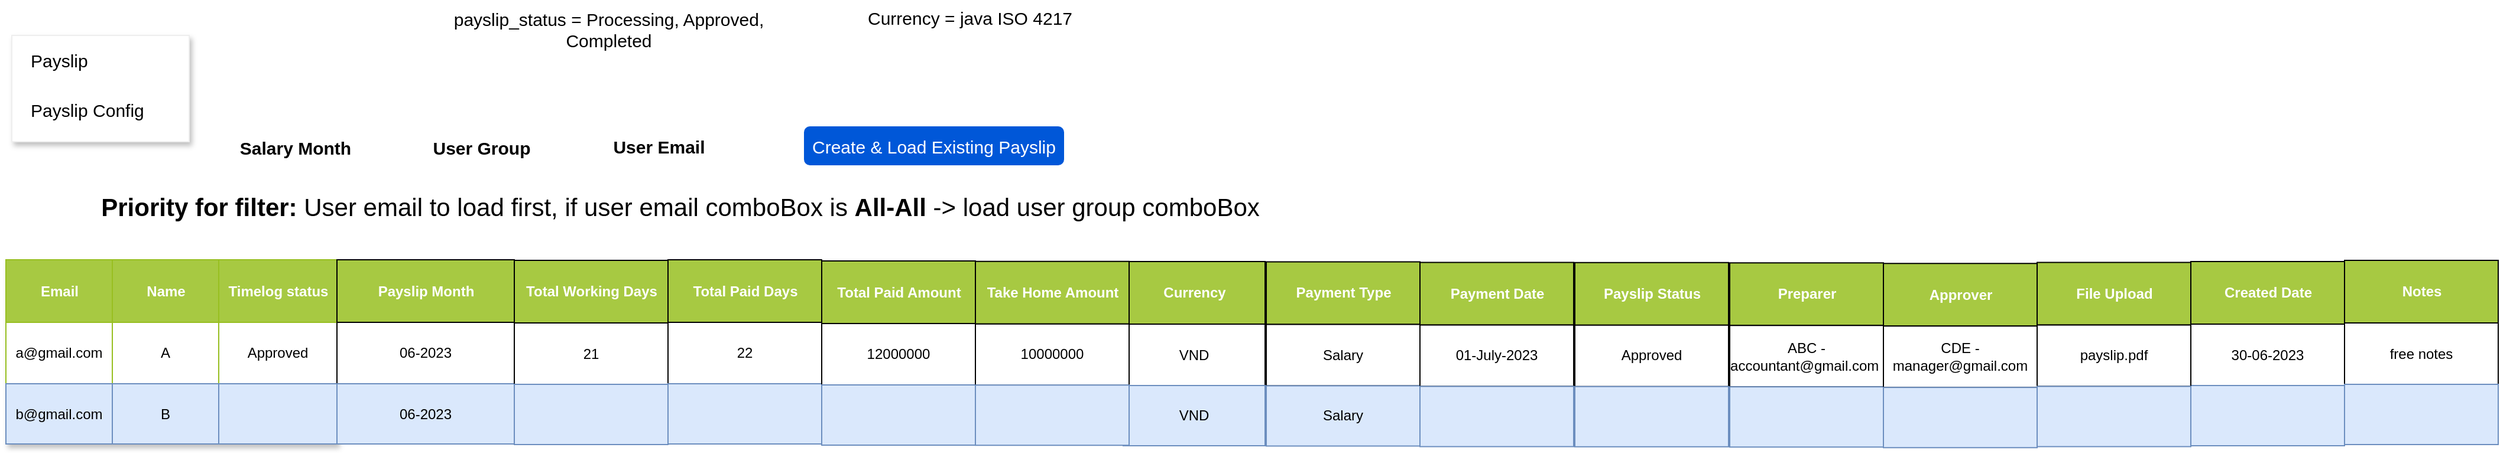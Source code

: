 <mxfile version="21.3.6" type="github">
  <diagram name="Page-1" id="WL_v4v0QIcBLaM0KTgS2">
    <mxGraphModel dx="1367" dy="994" grid="1" gridSize="10" guides="1" tooltips="1" connect="1" arrows="1" fold="1" page="1" pageScale="1" pageWidth="827" pageHeight="1169" math="0" shadow="0">
      <root>
        <mxCell id="0" />
        <mxCell id="1" parent="0" />
        <mxCell id="6jaeI5iPwzS0YntEsKp8-1" value="" style="perimeter=none;dashed=0;shape=rect;fillColor=#ffffff;strokeColor=#eeeeee;shadow=1;" parent="1" vertex="1">
          <mxGeometry x="20" y="50" width="150" height="90" as="geometry" />
        </mxCell>
        <mxCell id="6jaeI5iPwzS0YntEsKp8-2" value="Payslip" style="text;verticalAlign=middle;fontSize=15;spacing=16;resizeWidth=1;whiteSpace=wrap;html=1;" parent="6jaeI5iPwzS0YntEsKp8-1" vertex="1">
          <mxGeometry width="150" height="42" relative="1" as="geometry">
            <mxPoint as="offset" />
          </mxGeometry>
        </mxCell>
        <mxCell id="6jaeI5iPwzS0YntEsKp8-3" value="Payslip Config" style="text;verticalAlign=middle;fontSize=15;spacing=16;resizeWidth=1;whiteSpace=wrap;html=1;" parent="6jaeI5iPwzS0YntEsKp8-1" vertex="1">
          <mxGeometry width="150" height="42" relative="1" as="geometry">
            <mxPoint y="42" as="offset" />
          </mxGeometry>
        </mxCell>
        <mxCell id="6jaeI5iPwzS0YntEsKp8-6" value="Assets" style="childLayout=tableLayout;recursiveResize=0;strokeColor=#98bf21;fillColor=#A7C942;shadow=1;" parent="1" vertex="1">
          <mxGeometry x="15" y="240" width="280" height="156" as="geometry" />
        </mxCell>
        <mxCell id="6jaeI5iPwzS0YntEsKp8-7" style="shape=tableRow;horizontal=0;startSize=0;swimlaneHead=0;swimlaneBody=0;top=0;left=0;bottom=0;right=0;dropTarget=0;collapsible=0;recursiveResize=0;expand=0;fontStyle=0;strokeColor=inherit;fillColor=#ffffff;" parent="6jaeI5iPwzS0YntEsKp8-6" vertex="1">
          <mxGeometry width="280" height="53" as="geometry" />
        </mxCell>
        <mxCell id="6jaeI5iPwzS0YntEsKp8-8" value="Email" style="connectable=0;recursiveResize=0;strokeColor=inherit;fillColor=#A7C942;align=center;fontStyle=1;fontColor=#FFFFFF;html=1;" parent="6jaeI5iPwzS0YntEsKp8-7" vertex="1">
          <mxGeometry width="90" height="53" as="geometry">
            <mxRectangle width="90" height="53" as="alternateBounds" />
          </mxGeometry>
        </mxCell>
        <mxCell id="6jaeI5iPwzS0YntEsKp8-9" value="Name" style="connectable=0;recursiveResize=0;strokeColor=inherit;fillColor=#A7C942;align=center;fontStyle=1;fontColor=#FFFFFF;html=1;" parent="6jaeI5iPwzS0YntEsKp8-7" vertex="1">
          <mxGeometry x="90" width="90" height="53" as="geometry">
            <mxRectangle width="90" height="53" as="alternateBounds" />
          </mxGeometry>
        </mxCell>
        <mxCell id="6jaeI5iPwzS0YntEsKp8-10" value="Timelog status" style="connectable=0;recursiveResize=0;strokeColor=inherit;fillColor=#A7C942;align=center;fontStyle=1;fontColor=#FFFFFF;html=1;" parent="6jaeI5iPwzS0YntEsKp8-7" vertex="1">
          <mxGeometry x="180" width="100" height="53" as="geometry">
            <mxRectangle width="100" height="53" as="alternateBounds" />
          </mxGeometry>
        </mxCell>
        <mxCell id="6jaeI5iPwzS0YntEsKp8-11" value="" style="shape=tableRow;horizontal=0;startSize=0;swimlaneHead=0;swimlaneBody=0;top=0;left=0;bottom=0;right=0;dropTarget=0;collapsible=0;recursiveResize=0;expand=0;fontStyle=0;strokeColor=inherit;fillColor=#ffffff;" parent="6jaeI5iPwzS0YntEsKp8-6" vertex="1">
          <mxGeometry y="53" width="280" height="52" as="geometry" />
        </mxCell>
        <mxCell id="6jaeI5iPwzS0YntEsKp8-12" value="a@gmail.com" style="connectable=0;recursiveResize=0;strokeColor=inherit;fillColor=inherit;align=center;whiteSpace=wrap;html=1;" parent="6jaeI5iPwzS0YntEsKp8-11" vertex="1">
          <mxGeometry width="90" height="52" as="geometry">
            <mxRectangle width="90" height="52" as="alternateBounds" />
          </mxGeometry>
        </mxCell>
        <mxCell id="6jaeI5iPwzS0YntEsKp8-13" value="A" style="connectable=0;recursiveResize=0;strokeColor=inherit;fillColor=inherit;align=center;whiteSpace=wrap;html=1;" parent="6jaeI5iPwzS0YntEsKp8-11" vertex="1">
          <mxGeometry x="90" width="90" height="52" as="geometry">
            <mxRectangle width="90" height="52" as="alternateBounds" />
          </mxGeometry>
        </mxCell>
        <mxCell id="6jaeI5iPwzS0YntEsKp8-14" value="Approved" style="connectable=0;recursiveResize=0;strokeColor=inherit;fillColor=inherit;align=center;whiteSpace=wrap;html=1;" parent="6jaeI5iPwzS0YntEsKp8-11" vertex="1">
          <mxGeometry x="180" width="100" height="52" as="geometry">
            <mxRectangle width="100" height="52" as="alternateBounds" />
          </mxGeometry>
        </mxCell>
        <mxCell id="6jaeI5iPwzS0YntEsKp8-15" value="" style="shape=tableRow;horizontal=0;startSize=0;swimlaneHead=0;swimlaneBody=0;top=0;left=0;bottom=0;right=0;dropTarget=0;collapsible=0;recursiveResize=0;expand=0;fontStyle=1;strokeColor=inherit;fillColor=#EAF2D3;" parent="6jaeI5iPwzS0YntEsKp8-6" vertex="1">
          <mxGeometry y="105" width="280" height="51" as="geometry" />
        </mxCell>
        <mxCell id="6jaeI5iPwzS0YntEsKp8-16" value="b@gmail.com" style="connectable=0;recursiveResize=0;whiteSpace=wrap;html=1;fillColor=#dae8fc;strokeColor=#6c8ebf;" parent="6jaeI5iPwzS0YntEsKp8-15" vertex="1">
          <mxGeometry width="90" height="51" as="geometry">
            <mxRectangle width="90" height="51" as="alternateBounds" />
          </mxGeometry>
        </mxCell>
        <mxCell id="6jaeI5iPwzS0YntEsKp8-17" value="B" style="connectable=0;recursiveResize=0;whiteSpace=wrap;html=1;fillColor=#dae8fc;strokeColor=#6c8ebf;" parent="6jaeI5iPwzS0YntEsKp8-15" vertex="1">
          <mxGeometry x="90" width="90" height="51" as="geometry">
            <mxRectangle width="90" height="51" as="alternateBounds" />
          </mxGeometry>
        </mxCell>
        <mxCell id="6jaeI5iPwzS0YntEsKp8-18" value="" style="connectable=0;recursiveResize=0;whiteSpace=wrap;html=1;fillColor=#dae8fc;strokeColor=#6c8ebf;" parent="6jaeI5iPwzS0YntEsKp8-15" vertex="1">
          <mxGeometry x="180" width="100" height="51" as="geometry">
            <mxRectangle width="100" height="51" as="alternateBounds" />
          </mxGeometry>
        </mxCell>
        <mxCell id="6jaeI5iPwzS0YntEsKp8-68" value="Payslip Month" style="connectable=0;recursiveResize=0;strokeColor=inherit;fillColor=#A7C942;align=center;fontStyle=1;fontColor=#FFFFFF;html=1;" parent="1" vertex="1">
          <mxGeometry x="295" y="240" width="150" height="53" as="geometry">
            <mxRectangle width="187" height="53" as="alternateBounds" />
          </mxGeometry>
        </mxCell>
        <mxCell id="6jaeI5iPwzS0YntEsKp8-69" value="06-2023" style="connectable=0;recursiveResize=0;strokeColor=inherit;fillColor=inherit;align=center;whiteSpace=wrap;html=1;" parent="1" vertex="1">
          <mxGeometry x="295" y="293" width="150" height="52" as="geometry">
            <mxRectangle width="187" height="52" as="alternateBounds" />
          </mxGeometry>
        </mxCell>
        <mxCell id="6jaeI5iPwzS0YntEsKp8-70" value="06-2023" style="connectable=0;recursiveResize=0;strokeColor=#6c8ebf;fillColor=#dae8fc;whiteSpace=wrap;html=1;" parent="1" vertex="1">
          <mxGeometry x="295" y="345" width="150" height="51" as="geometry">
            <mxRectangle width="187" height="51" as="alternateBounds" />
          </mxGeometry>
        </mxCell>
        <mxCell id="6jaeI5iPwzS0YntEsKp8-73" value="&lt;font style=&quot;font-size: 15px;&quot;&gt;Salary Month&lt;/font&gt;" style="text;html=1;strokeColor=none;fillColor=none;align=center;verticalAlign=middle;whiteSpace=wrap;rounded=0;fontStyle=1" parent="1" vertex="1">
          <mxGeometry x="200" y="130" width="120" height="30" as="geometry" />
        </mxCell>
        <mxCell id="6jaeI5iPwzS0YntEsKp8-74" value="&lt;font style=&quot;font-size: 15px;&quot;&gt;User Group&lt;/font&gt;" style="text;html=1;strokeColor=none;fillColor=none;align=center;verticalAlign=middle;whiteSpace=wrap;rounded=0;fontStyle=1" parent="1" vertex="1">
          <mxGeometry x="370" y="130" width="95" height="30" as="geometry" />
        </mxCell>
        <mxCell id="6jaeI5iPwzS0YntEsKp8-80" value="Total Working Days" style="connectable=0;recursiveResize=0;strokeColor=inherit;fillColor=#A7C942;align=center;fontStyle=1;fontColor=#FFFFFF;html=1;" parent="1" vertex="1">
          <mxGeometry x="445" y="240.5" width="130" height="53" as="geometry">
            <mxRectangle width="187" height="53" as="alternateBounds" />
          </mxGeometry>
        </mxCell>
        <mxCell id="6jaeI5iPwzS0YntEsKp8-81" value="21" style="connectable=0;recursiveResize=0;strokeColor=inherit;fillColor=inherit;align=center;whiteSpace=wrap;html=1;" parent="1" vertex="1">
          <mxGeometry x="445" y="293.5" width="130" height="52" as="geometry">
            <mxRectangle width="187" height="52" as="alternateBounds" />
          </mxGeometry>
        </mxCell>
        <mxCell id="6jaeI5iPwzS0YntEsKp8-82" value="" style="connectable=0;recursiveResize=0;strokeColor=#6c8ebf;fillColor=#dae8fc;whiteSpace=wrap;html=1;" parent="1" vertex="1">
          <mxGeometry x="445" y="345.5" width="130" height="51" as="geometry">
            <mxRectangle width="187" height="51" as="alternateBounds" />
          </mxGeometry>
        </mxCell>
        <mxCell id="6jaeI5iPwzS0YntEsKp8-85" value="Total Paid Days" style="connectable=0;recursiveResize=0;strokeColor=inherit;fillColor=#A7C942;align=center;fontStyle=1;fontColor=#FFFFFF;html=1;" parent="1" vertex="1">
          <mxGeometry x="575" y="240" width="130" height="53" as="geometry">
            <mxRectangle width="187" height="53" as="alternateBounds" />
          </mxGeometry>
        </mxCell>
        <mxCell id="6jaeI5iPwzS0YntEsKp8-86" value="22" style="connectable=0;recursiveResize=0;strokeColor=inherit;fillColor=inherit;align=center;whiteSpace=wrap;html=1;" parent="1" vertex="1">
          <mxGeometry x="575" y="293" width="130" height="52" as="geometry">
            <mxRectangle width="187" height="52" as="alternateBounds" />
          </mxGeometry>
        </mxCell>
        <mxCell id="6jaeI5iPwzS0YntEsKp8-87" value="" style="connectable=0;recursiveResize=0;strokeColor=#6c8ebf;fillColor=#dae8fc;whiteSpace=wrap;html=1;" parent="1" vertex="1">
          <mxGeometry x="575" y="345" width="130" height="51" as="geometry">
            <mxRectangle width="187" height="51" as="alternateBounds" />
          </mxGeometry>
        </mxCell>
        <mxCell id="6jaeI5iPwzS0YntEsKp8-90" value="Total Paid Amount" style="connectable=0;recursiveResize=0;strokeColor=inherit;fillColor=#A7C942;align=center;fontStyle=1;fontColor=#FFFFFF;html=1;" parent="1" vertex="1">
          <mxGeometry x="705" y="241" width="130" height="53" as="geometry">
            <mxRectangle width="187" height="53" as="alternateBounds" />
          </mxGeometry>
        </mxCell>
        <mxCell id="6jaeI5iPwzS0YntEsKp8-91" value="12000000" style="connectable=0;recursiveResize=0;strokeColor=inherit;fillColor=inherit;align=center;whiteSpace=wrap;html=1;" parent="1" vertex="1">
          <mxGeometry x="705" y="294" width="130" height="52" as="geometry">
            <mxRectangle width="187" height="52" as="alternateBounds" />
          </mxGeometry>
        </mxCell>
        <mxCell id="6jaeI5iPwzS0YntEsKp8-92" value="" style="connectable=0;recursiveResize=0;strokeColor=#6c8ebf;fillColor=#dae8fc;whiteSpace=wrap;html=1;" parent="1" vertex="1">
          <mxGeometry x="705" y="346" width="130" height="51" as="geometry">
            <mxRectangle width="187" height="51" as="alternateBounds" />
          </mxGeometry>
        </mxCell>
        <mxCell id="6jaeI5iPwzS0YntEsKp8-95" value="Currency" style="connectable=0;recursiveResize=0;strokeColor=inherit;fillColor=#A7C942;align=center;fontStyle=1;fontColor=#FFFFFF;html=1;" parent="1" vertex="1">
          <mxGeometry x="960" y="241.5" width="120" height="53" as="geometry">
            <mxRectangle width="187" height="53" as="alternateBounds" />
          </mxGeometry>
        </mxCell>
        <mxCell id="6jaeI5iPwzS0YntEsKp8-96" value="VND" style="connectable=0;recursiveResize=0;strokeColor=inherit;fillColor=inherit;align=center;whiteSpace=wrap;html=1;" parent="1" vertex="1">
          <mxGeometry x="960" y="294.5" width="120" height="52" as="geometry">
            <mxRectangle width="187" height="52" as="alternateBounds" />
          </mxGeometry>
        </mxCell>
        <mxCell id="6jaeI5iPwzS0YntEsKp8-97" value="VND" style="connectable=0;recursiveResize=0;strokeColor=#6c8ebf;fillColor=#dae8fc;whiteSpace=wrap;html=1;" parent="1" vertex="1">
          <mxGeometry x="960" y="346.5" width="120" height="51" as="geometry">
            <mxRectangle width="187" height="51" as="alternateBounds" />
          </mxGeometry>
        </mxCell>
        <mxCell id="6jaeI5iPwzS0YntEsKp8-100" value="&lt;font style=&quot;font-size: 15px;&quot;&gt;payslip_status = Processing, Approved, Completed&lt;/font&gt;" style="text;html=1;strokeColor=none;fillColor=none;align=center;verticalAlign=middle;whiteSpace=wrap;rounded=0;" parent="1" vertex="1">
          <mxGeometry x="390" y="40" width="270" height="10" as="geometry" />
        </mxCell>
        <mxCell id="6jaeI5iPwzS0YntEsKp8-101" value="&lt;font style=&quot;font-size: 15px;&quot;&gt;Create &amp;amp; Load Existing Payslip&lt;/font&gt;" style="rounded=1;fillColor=#0057D8;strokeColor=none;html=1;whiteSpace=wrap;fontColor=#ffffff;align=center;verticalAlign=middle;fontStyle=0;fontSize=12;sketch=0;" parent="1" vertex="1">
          <mxGeometry x="690" y="127" width="220" height="33" as="geometry" />
        </mxCell>
        <mxCell id="6jaeI5iPwzS0YntEsKp8-102" value="&lt;font style=&quot;font-size: 15px;&quot;&gt;Currency =&amp;nbsp;java ISO 4217&lt;/font&gt;" style="text;html=1;align=center;verticalAlign=middle;resizable=0;points=[];autosize=1;strokeColor=none;fillColor=none;" parent="1" vertex="1">
          <mxGeometry x="730" y="20" width="200" height="30" as="geometry" />
        </mxCell>
        <mxCell id="6jaeI5iPwzS0YntEsKp8-103" value="&lt;font style=&quot;font-size: 15px;&quot;&gt;User Email&lt;/font&gt;" style="text;html=1;strokeColor=none;fillColor=none;align=center;verticalAlign=middle;whiteSpace=wrap;rounded=0;fontStyle=1" parent="1" vertex="1">
          <mxGeometry x="520" y="128.5" width="95" height="30" as="geometry" />
        </mxCell>
        <mxCell id="6jaeI5iPwzS0YntEsKp8-104" value="&lt;font style=&quot;font-size: 21px;&quot;&gt;&lt;b&gt;Priority for filter:&lt;/b&gt; User email to load first, if user email comboBox is &lt;b&gt;All-All&lt;/b&gt; -&amp;gt; load user group comboBox&lt;/font&gt;" style="text;html=1;align=center;verticalAlign=middle;resizable=0;points=[];autosize=1;strokeColor=none;fillColor=none;" parent="1" vertex="1">
          <mxGeometry x="85" y="175" width="1000" height="40" as="geometry" />
        </mxCell>
        <mxCell id="O_fYV9ROYyWhm7QD5RSh-1" value="Payment Type" style="connectable=0;recursiveResize=0;strokeColor=inherit;fillColor=#A7C942;align=center;fontStyle=1;fontColor=#FFFFFF;html=1;" vertex="1" parent="1">
          <mxGeometry x="1081" y="241.75" width="130" height="53" as="geometry">
            <mxRectangle width="187" height="53" as="alternateBounds" />
          </mxGeometry>
        </mxCell>
        <mxCell id="O_fYV9ROYyWhm7QD5RSh-2" value="Salary" style="connectable=0;recursiveResize=0;strokeColor=inherit;fillColor=inherit;align=center;whiteSpace=wrap;html=1;" vertex="1" parent="1">
          <mxGeometry x="1081" y="294.75" width="130" height="52" as="geometry">
            <mxRectangle width="187" height="52" as="alternateBounds" />
          </mxGeometry>
        </mxCell>
        <mxCell id="O_fYV9ROYyWhm7QD5RSh-3" value="Salary" style="connectable=0;recursiveResize=0;strokeColor=#6c8ebf;fillColor=#dae8fc;whiteSpace=wrap;html=1;" vertex="1" parent="1">
          <mxGeometry x="1081" y="346.75" width="130" height="51" as="geometry">
            <mxRectangle width="187" height="51" as="alternateBounds" />
          </mxGeometry>
        </mxCell>
        <mxCell id="O_fYV9ROYyWhm7QD5RSh-6" value="Payment Date" style="connectable=0;recursiveResize=0;strokeColor=inherit;fillColor=#A7C942;align=center;fontStyle=1;fontColor=#FFFFFF;html=1;" vertex="1" parent="1">
          <mxGeometry x="1211" y="242.25" width="130" height="53" as="geometry">
            <mxRectangle width="187" height="53" as="alternateBounds" />
          </mxGeometry>
        </mxCell>
        <mxCell id="O_fYV9ROYyWhm7QD5RSh-7" value="01-July-2023" style="connectable=0;recursiveResize=0;strokeColor=inherit;fillColor=inherit;align=center;whiteSpace=wrap;html=1;" vertex="1" parent="1">
          <mxGeometry x="1211" y="295.25" width="130" height="52" as="geometry">
            <mxRectangle width="187" height="52" as="alternateBounds" />
          </mxGeometry>
        </mxCell>
        <mxCell id="O_fYV9ROYyWhm7QD5RSh-8" value="" style="connectable=0;recursiveResize=0;strokeColor=#6c8ebf;fillColor=#dae8fc;whiteSpace=wrap;html=1;" vertex="1" parent="1">
          <mxGeometry x="1211" y="347.25" width="130" height="51" as="geometry">
            <mxRectangle width="187" height="51" as="alternateBounds" />
          </mxGeometry>
        </mxCell>
        <mxCell id="O_fYV9ROYyWhm7QD5RSh-11" value="Payslip Status" style="connectable=0;recursiveResize=0;strokeColor=inherit;fillColor=#A7C942;align=center;fontStyle=1;fontColor=#FFFFFF;html=1;" vertex="1" parent="1">
          <mxGeometry x="1342" y="242.38" width="130" height="53" as="geometry">
            <mxRectangle width="187" height="53" as="alternateBounds" />
          </mxGeometry>
        </mxCell>
        <mxCell id="O_fYV9ROYyWhm7QD5RSh-12" value="Approved" style="connectable=0;recursiveResize=0;strokeColor=inherit;fillColor=inherit;align=center;whiteSpace=wrap;html=1;" vertex="1" parent="1">
          <mxGeometry x="1342" y="295.38" width="130" height="52" as="geometry">
            <mxRectangle width="187" height="52" as="alternateBounds" />
          </mxGeometry>
        </mxCell>
        <mxCell id="O_fYV9ROYyWhm7QD5RSh-13" value="" style="connectable=0;recursiveResize=0;strokeColor=#6c8ebf;fillColor=#dae8fc;whiteSpace=wrap;html=1;" vertex="1" parent="1">
          <mxGeometry x="1342" y="347.38" width="130" height="51" as="geometry">
            <mxRectangle width="187" height="51" as="alternateBounds" />
          </mxGeometry>
        </mxCell>
        <mxCell id="O_fYV9ROYyWhm7QD5RSh-16" value="Preparer" style="connectable=0;recursiveResize=0;strokeColor=inherit;fillColor=#A7C942;align=center;fontStyle=1;fontColor=#FFFFFF;html=1;" vertex="1" parent="1">
          <mxGeometry x="1473" y="242.63" width="130" height="53" as="geometry">
            <mxRectangle width="187" height="53" as="alternateBounds" />
          </mxGeometry>
        </mxCell>
        <mxCell id="O_fYV9ROYyWhm7QD5RSh-17" value="ABC - accountant@gmail.com&amp;nbsp;" style="connectable=0;recursiveResize=0;strokeColor=inherit;fillColor=inherit;align=center;whiteSpace=wrap;html=1;" vertex="1" parent="1">
          <mxGeometry x="1473" y="295.63" width="130" height="52" as="geometry">
            <mxRectangle width="187" height="52" as="alternateBounds" />
          </mxGeometry>
        </mxCell>
        <mxCell id="O_fYV9ROYyWhm7QD5RSh-18" value="" style="connectable=0;recursiveResize=0;strokeColor=#6c8ebf;fillColor=#dae8fc;whiteSpace=wrap;html=1;" vertex="1" parent="1">
          <mxGeometry x="1473" y="347.63" width="130" height="51" as="geometry">
            <mxRectangle width="187" height="51" as="alternateBounds" />
          </mxGeometry>
        </mxCell>
        <mxCell id="O_fYV9ROYyWhm7QD5RSh-21" value="Approver" style="connectable=0;recursiveResize=0;strokeColor=inherit;fillColor=#A7C942;align=center;fontStyle=1;fontColor=#FFFFFF;html=1;" vertex="1" parent="1">
          <mxGeometry x="1603" y="243.13" width="130" height="53" as="geometry">
            <mxRectangle width="187" height="53" as="alternateBounds" />
          </mxGeometry>
        </mxCell>
        <mxCell id="O_fYV9ROYyWhm7QD5RSh-22" value="CDE - manager@gmail.com" style="connectable=0;recursiveResize=0;strokeColor=inherit;fillColor=inherit;align=center;whiteSpace=wrap;html=1;" vertex="1" parent="1">
          <mxGeometry x="1603" y="296.13" width="130" height="52" as="geometry">
            <mxRectangle width="187" height="52" as="alternateBounds" />
          </mxGeometry>
        </mxCell>
        <mxCell id="O_fYV9ROYyWhm7QD5RSh-23" value="" style="connectable=0;recursiveResize=0;strokeColor=#6c8ebf;fillColor=#dae8fc;whiteSpace=wrap;html=1;" vertex="1" parent="1">
          <mxGeometry x="1603" y="348.13" width="130" height="51" as="geometry">
            <mxRectangle width="187" height="51" as="alternateBounds" />
          </mxGeometry>
        </mxCell>
        <mxCell id="O_fYV9ROYyWhm7QD5RSh-26" value="Created Date" style="connectable=0;recursiveResize=0;strokeColor=inherit;fillColor=#A7C942;align=center;fontStyle=1;fontColor=#FFFFFF;html=1;" vertex="1" parent="1">
          <mxGeometry x="1863" y="241.5" width="130" height="53" as="geometry">
            <mxRectangle width="187" height="53" as="alternateBounds" />
          </mxGeometry>
        </mxCell>
        <mxCell id="O_fYV9ROYyWhm7QD5RSh-27" value="30-06-2023" style="connectable=0;recursiveResize=0;strokeColor=inherit;fillColor=inherit;align=center;whiteSpace=wrap;html=1;" vertex="1" parent="1">
          <mxGeometry x="1863" y="294.5" width="130" height="52" as="geometry">
            <mxRectangle width="187" height="52" as="alternateBounds" />
          </mxGeometry>
        </mxCell>
        <mxCell id="O_fYV9ROYyWhm7QD5RSh-28" value="" style="connectable=0;recursiveResize=0;strokeColor=#6c8ebf;fillColor=#dae8fc;whiteSpace=wrap;html=1;" vertex="1" parent="1">
          <mxGeometry x="1863" y="346.5" width="130" height="51" as="geometry">
            <mxRectangle width="187" height="51" as="alternateBounds" />
          </mxGeometry>
        </mxCell>
        <mxCell id="O_fYV9ROYyWhm7QD5RSh-31" value="Notes" style="connectable=0;recursiveResize=0;strokeColor=inherit;fillColor=#A7C942;align=center;fontStyle=1;fontColor=#FFFFFF;html=1;" vertex="1" parent="1">
          <mxGeometry x="1993" y="240.5" width="130" height="53" as="geometry">
            <mxRectangle width="187" height="53" as="alternateBounds" />
          </mxGeometry>
        </mxCell>
        <mxCell id="O_fYV9ROYyWhm7QD5RSh-32" value="free notes" style="connectable=0;recursiveResize=0;strokeColor=inherit;fillColor=inherit;align=center;whiteSpace=wrap;html=1;" vertex="1" parent="1">
          <mxGeometry x="1993" y="293.5" width="130" height="52" as="geometry">
            <mxRectangle width="187" height="52" as="alternateBounds" />
          </mxGeometry>
        </mxCell>
        <mxCell id="O_fYV9ROYyWhm7QD5RSh-33" value="" style="connectable=0;recursiveResize=0;strokeColor=#6c8ebf;fillColor=#dae8fc;whiteSpace=wrap;html=1;" vertex="1" parent="1">
          <mxGeometry x="1993" y="345.5" width="130" height="51" as="geometry">
            <mxRectangle width="187" height="51" as="alternateBounds" />
          </mxGeometry>
        </mxCell>
        <mxCell id="O_fYV9ROYyWhm7QD5RSh-54" value="File Upload" style="connectable=0;recursiveResize=0;strokeColor=inherit;fillColor=#A7C942;align=center;fontStyle=1;fontColor=#FFFFFF;html=1;" vertex="1" parent="1">
          <mxGeometry x="1733" y="242.25" width="130" height="53" as="geometry">
            <mxRectangle width="187" height="53" as="alternateBounds" />
          </mxGeometry>
        </mxCell>
        <mxCell id="O_fYV9ROYyWhm7QD5RSh-55" value="payslip.pdf" style="connectable=0;recursiveResize=0;strokeColor=inherit;fillColor=inherit;align=center;whiteSpace=wrap;html=1;" vertex="1" parent="1">
          <mxGeometry x="1733" y="295.25" width="130" height="52" as="geometry">
            <mxRectangle width="187" height="52" as="alternateBounds" />
          </mxGeometry>
        </mxCell>
        <mxCell id="O_fYV9ROYyWhm7QD5RSh-56" value="" style="connectable=0;recursiveResize=0;strokeColor=#6c8ebf;fillColor=#dae8fc;whiteSpace=wrap;html=1;" vertex="1" parent="1">
          <mxGeometry x="1733" y="347.25" width="130" height="51" as="geometry">
            <mxRectangle width="187" height="51" as="alternateBounds" />
          </mxGeometry>
        </mxCell>
        <mxCell id="O_fYV9ROYyWhm7QD5RSh-57" value="Take Home Amount" style="connectable=0;recursiveResize=0;strokeColor=inherit;fillColor=#A7C942;align=center;fontStyle=1;fontColor=#FFFFFF;html=1;" vertex="1" parent="1">
          <mxGeometry x="835" y="241.38" width="130" height="53" as="geometry">
            <mxRectangle width="187" height="53" as="alternateBounds" />
          </mxGeometry>
        </mxCell>
        <mxCell id="O_fYV9ROYyWhm7QD5RSh-58" value="10000000" style="connectable=0;recursiveResize=0;strokeColor=inherit;fillColor=inherit;align=center;whiteSpace=wrap;html=1;" vertex="1" parent="1">
          <mxGeometry x="835" y="294.38" width="130" height="52" as="geometry">
            <mxRectangle width="187" height="52" as="alternateBounds" />
          </mxGeometry>
        </mxCell>
        <mxCell id="O_fYV9ROYyWhm7QD5RSh-59" value="" style="connectable=0;recursiveResize=0;strokeColor=#6c8ebf;fillColor=#dae8fc;whiteSpace=wrap;html=1;" vertex="1" parent="1">
          <mxGeometry x="835" y="346.13" width="130" height="51" as="geometry">
            <mxRectangle width="187" height="51" as="alternateBounds" />
          </mxGeometry>
        </mxCell>
      </root>
    </mxGraphModel>
  </diagram>
</mxfile>
